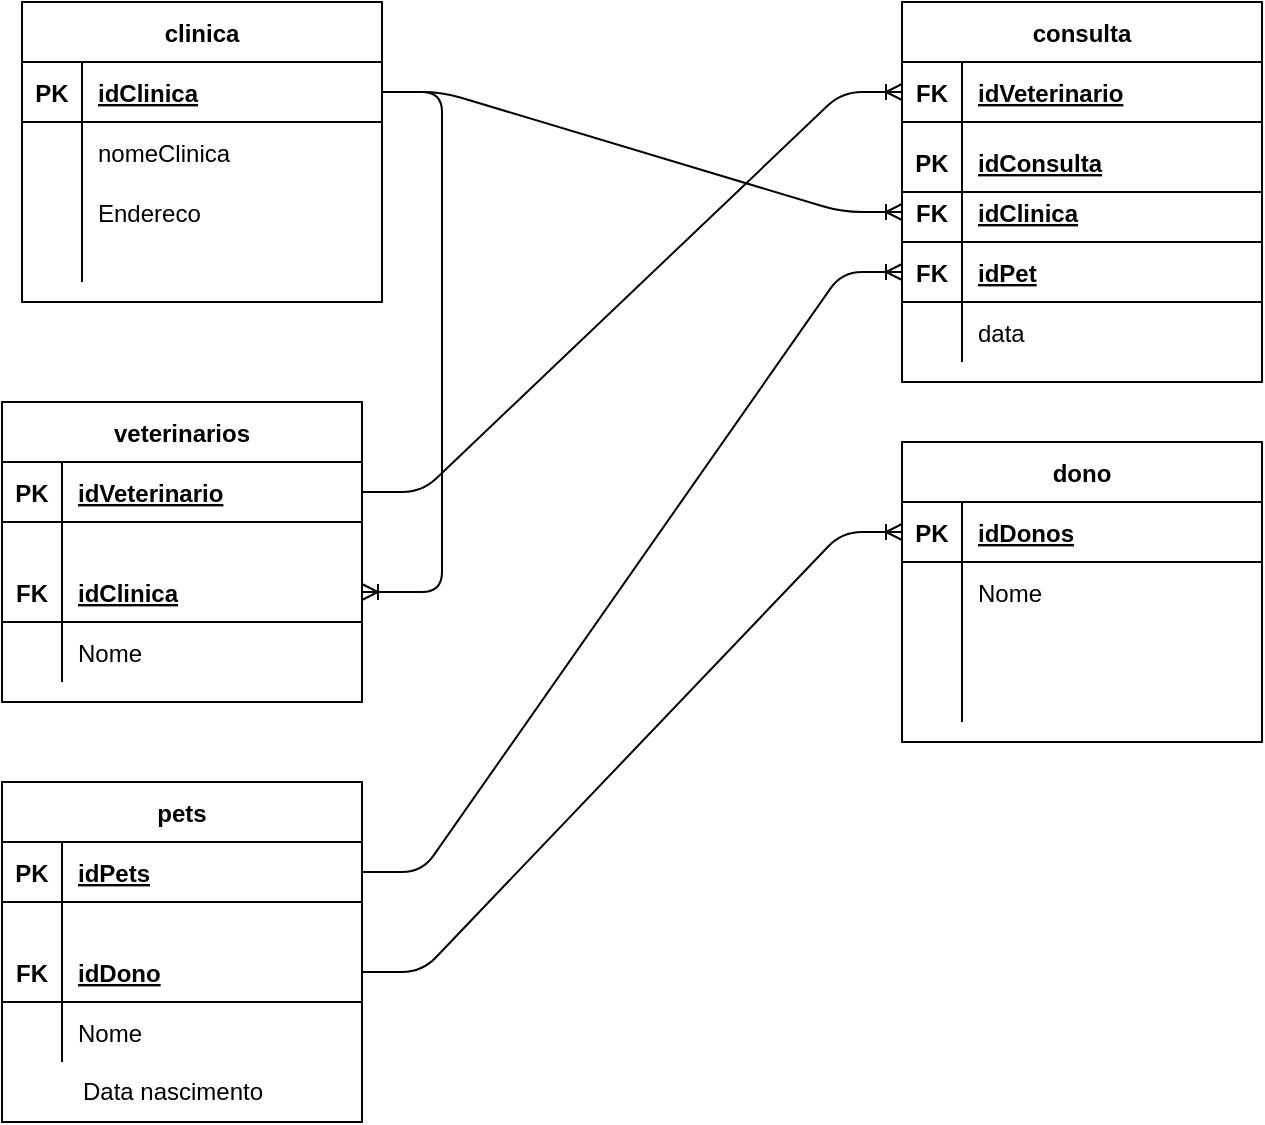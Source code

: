 <mxfile version="14.9.5" type="device" pages="2"><diagram id="HSlUQW1nteKkpOYXp5Pz" name="logico"><mxGraphModel dx="1102" dy="614" grid="1" gridSize="10" guides="1" tooltips="1" connect="1" arrows="1" fold="1" page="1" pageScale="1" pageWidth="827" pageHeight="1169" math="0" shadow="0"><root><mxCell id="0"/><mxCell id="1" parent="0"/><mxCell id="faA8VnbLSO5Hz0K552YK-1" value="clinica" style="shape=table;startSize=30;container=1;collapsible=1;childLayout=tableLayout;fixedRows=1;rowLines=0;fontStyle=1;align=center;resizeLast=1;" vertex="1" parent="1"><mxGeometry x="70" y="50" width="180" height="150" as="geometry"/></mxCell><mxCell id="faA8VnbLSO5Hz0K552YK-2" value="" style="shape=partialRectangle;collapsible=0;dropTarget=0;pointerEvents=0;fillColor=none;top=0;left=0;bottom=1;right=0;points=[[0,0.5],[1,0.5]];portConstraint=eastwest;" vertex="1" parent="faA8VnbLSO5Hz0K552YK-1"><mxGeometry y="30" width="180" height="30" as="geometry"/></mxCell><mxCell id="faA8VnbLSO5Hz0K552YK-3" value="PK" style="shape=partialRectangle;connectable=0;fillColor=none;top=0;left=0;bottom=0;right=0;fontStyle=1;overflow=hidden;" vertex="1" parent="faA8VnbLSO5Hz0K552YK-2"><mxGeometry width="30" height="30" as="geometry"/></mxCell><mxCell id="faA8VnbLSO5Hz0K552YK-4" value="idClinica" style="shape=partialRectangle;connectable=0;fillColor=none;top=0;left=0;bottom=0;right=0;align=left;spacingLeft=6;fontStyle=5;overflow=hidden;" vertex="1" parent="faA8VnbLSO5Hz0K552YK-2"><mxGeometry x="30" width="150" height="30" as="geometry"/></mxCell><mxCell id="faA8VnbLSO5Hz0K552YK-5" value="" style="shape=partialRectangle;collapsible=0;dropTarget=0;pointerEvents=0;fillColor=none;top=0;left=0;bottom=0;right=0;points=[[0,0.5],[1,0.5]];portConstraint=eastwest;" vertex="1" parent="faA8VnbLSO5Hz0K552YK-1"><mxGeometry y="60" width="180" height="30" as="geometry"/></mxCell><mxCell id="faA8VnbLSO5Hz0K552YK-6" value="" style="shape=partialRectangle;connectable=0;fillColor=none;top=0;left=0;bottom=0;right=0;editable=1;overflow=hidden;" vertex="1" parent="faA8VnbLSO5Hz0K552YK-5"><mxGeometry width="30" height="30" as="geometry"/></mxCell><mxCell id="faA8VnbLSO5Hz0K552YK-7" value="nomeClinica" style="shape=partialRectangle;connectable=0;fillColor=none;top=0;left=0;bottom=0;right=0;align=left;spacingLeft=6;overflow=hidden;" vertex="1" parent="faA8VnbLSO5Hz0K552YK-5"><mxGeometry x="30" width="150" height="30" as="geometry"/></mxCell><mxCell id="faA8VnbLSO5Hz0K552YK-8" value="" style="shape=partialRectangle;collapsible=0;dropTarget=0;pointerEvents=0;fillColor=none;top=0;left=0;bottom=0;right=0;points=[[0,0.5],[1,0.5]];portConstraint=eastwest;" vertex="1" parent="faA8VnbLSO5Hz0K552YK-1"><mxGeometry y="90" width="180" height="30" as="geometry"/></mxCell><mxCell id="faA8VnbLSO5Hz0K552YK-9" value="" style="shape=partialRectangle;connectable=0;fillColor=none;top=0;left=0;bottom=0;right=0;editable=1;overflow=hidden;" vertex="1" parent="faA8VnbLSO5Hz0K552YK-8"><mxGeometry width="30" height="30" as="geometry"/></mxCell><mxCell id="faA8VnbLSO5Hz0K552YK-10" value="Endereco" style="shape=partialRectangle;connectable=0;fillColor=none;top=0;left=0;bottom=0;right=0;align=left;spacingLeft=6;overflow=hidden;" vertex="1" parent="faA8VnbLSO5Hz0K552YK-8"><mxGeometry x="30" width="150" height="30" as="geometry"/></mxCell><mxCell id="faA8VnbLSO5Hz0K552YK-11" value="" style="shape=partialRectangle;collapsible=0;dropTarget=0;pointerEvents=0;fillColor=none;top=0;left=0;bottom=0;right=0;points=[[0,0.5],[1,0.5]];portConstraint=eastwest;" vertex="1" parent="faA8VnbLSO5Hz0K552YK-1"><mxGeometry y="120" width="180" height="20" as="geometry"/></mxCell><mxCell id="faA8VnbLSO5Hz0K552YK-12" value="" style="shape=partialRectangle;connectable=0;fillColor=none;top=0;left=0;bottom=0;right=0;editable=1;overflow=hidden;" vertex="1" parent="faA8VnbLSO5Hz0K552YK-11"><mxGeometry width="30" height="20" as="geometry"/></mxCell><mxCell id="faA8VnbLSO5Hz0K552YK-13" value="" style="shape=partialRectangle;connectable=0;fillColor=none;top=0;left=0;bottom=0;right=0;align=left;spacingLeft=6;overflow=hidden;" vertex="1" parent="faA8VnbLSO5Hz0K552YK-11"><mxGeometry x="30" width="150" height="20" as="geometry"/></mxCell><mxCell id="faA8VnbLSO5Hz0K552YK-14" value="veterinarios" style="shape=table;startSize=30;container=1;collapsible=1;childLayout=tableLayout;fixedRows=1;rowLines=0;fontStyle=1;align=center;resizeLast=1;" vertex="1" parent="1"><mxGeometry x="60" y="250" width="180" height="150" as="geometry"/></mxCell><mxCell id="faA8VnbLSO5Hz0K552YK-15" value="" style="shape=partialRectangle;collapsible=0;dropTarget=0;pointerEvents=0;fillColor=none;top=0;left=0;bottom=1;right=0;points=[[0,0.5],[1,0.5]];portConstraint=eastwest;" vertex="1" parent="faA8VnbLSO5Hz0K552YK-14"><mxGeometry y="30" width="180" height="30" as="geometry"/></mxCell><mxCell id="faA8VnbLSO5Hz0K552YK-16" value="PK" style="shape=partialRectangle;connectable=0;fillColor=none;top=0;left=0;bottom=0;right=0;fontStyle=1;overflow=hidden;" vertex="1" parent="faA8VnbLSO5Hz0K552YK-15"><mxGeometry width="30" height="30" as="geometry"/></mxCell><mxCell id="faA8VnbLSO5Hz0K552YK-17" value="idVeterinario" style="shape=partialRectangle;connectable=0;fillColor=none;top=0;left=0;bottom=0;right=0;align=left;spacingLeft=6;fontStyle=5;overflow=hidden;" vertex="1" parent="faA8VnbLSO5Hz0K552YK-15"><mxGeometry x="30" width="150" height="30" as="geometry"/></mxCell><mxCell id="faA8VnbLSO5Hz0K552YK-21" value="" style="shape=partialRectangle;collapsible=0;dropTarget=0;pointerEvents=0;fillColor=none;top=0;left=0;bottom=0;right=0;points=[[0,0.5],[1,0.5]];portConstraint=eastwest;" vertex="1" parent="faA8VnbLSO5Hz0K552YK-14"><mxGeometry y="60" width="180" height="20" as="geometry"/></mxCell><mxCell id="faA8VnbLSO5Hz0K552YK-22" value="" style="shape=partialRectangle;connectable=0;fillColor=none;top=0;left=0;bottom=0;right=0;editable=1;overflow=hidden;" vertex="1" parent="faA8VnbLSO5Hz0K552YK-21"><mxGeometry width="30" height="20" as="geometry"/></mxCell><mxCell id="faA8VnbLSO5Hz0K552YK-23" value="" style="shape=partialRectangle;connectable=0;fillColor=none;top=0;left=0;bottom=0;right=0;align=left;spacingLeft=6;overflow=hidden;" vertex="1" parent="faA8VnbLSO5Hz0K552YK-21"><mxGeometry x="30" width="150" height="20" as="geometry"/></mxCell><mxCell id="faA8VnbLSO5Hz0K552YK-28" value="" style="shape=partialRectangle;collapsible=0;dropTarget=0;pointerEvents=0;fillColor=none;top=0;left=0;bottom=1;right=0;points=[[0,0.5],[1,0.5]];portConstraint=eastwest;" vertex="1" parent="faA8VnbLSO5Hz0K552YK-14"><mxGeometry y="80" width="180" height="30" as="geometry"/></mxCell><mxCell id="faA8VnbLSO5Hz0K552YK-29" value="FK" style="shape=partialRectangle;connectable=0;fillColor=none;top=0;left=0;bottom=0;right=0;fontStyle=1;overflow=hidden;" vertex="1" parent="faA8VnbLSO5Hz0K552YK-28"><mxGeometry width="30" height="30" as="geometry"/></mxCell><mxCell id="faA8VnbLSO5Hz0K552YK-30" value="idClinica" style="shape=partialRectangle;connectable=0;fillColor=none;top=0;left=0;bottom=0;right=0;align=left;spacingLeft=6;fontStyle=5;overflow=hidden;" vertex="1" parent="faA8VnbLSO5Hz0K552YK-28"><mxGeometry x="30" width="150" height="30" as="geometry"/></mxCell><mxCell id="faA8VnbLSO5Hz0K552YK-24" value="" style="shape=partialRectangle;collapsible=0;dropTarget=0;pointerEvents=0;fillColor=none;top=0;left=0;bottom=0;right=0;points=[[0,0.5],[1,0.5]];portConstraint=eastwest;" vertex="1" parent="faA8VnbLSO5Hz0K552YK-14"><mxGeometry y="110" width="180" height="30" as="geometry"/></mxCell><mxCell id="faA8VnbLSO5Hz0K552YK-25" value="" style="shape=partialRectangle;connectable=0;fillColor=none;top=0;left=0;bottom=0;right=0;editable=1;overflow=hidden;" vertex="1" parent="faA8VnbLSO5Hz0K552YK-24"><mxGeometry width="30" height="30" as="geometry"/></mxCell><mxCell id="faA8VnbLSO5Hz0K552YK-26" value="Nome" style="shape=partialRectangle;connectable=0;fillColor=none;top=0;left=0;bottom=0;right=0;align=left;spacingLeft=6;overflow=hidden;" vertex="1" parent="faA8VnbLSO5Hz0K552YK-24"><mxGeometry x="30" width="150" height="30" as="geometry"/></mxCell><mxCell id="faA8VnbLSO5Hz0K552YK-31" value="pets" style="shape=table;startSize=30;container=1;collapsible=1;childLayout=tableLayout;fixedRows=1;rowLines=0;fontStyle=1;align=center;resizeLast=1;" vertex="1" parent="1"><mxGeometry x="60" y="440" width="180" height="170" as="geometry"/></mxCell><mxCell id="faA8VnbLSO5Hz0K552YK-32" value="" style="shape=partialRectangle;collapsible=0;dropTarget=0;pointerEvents=0;fillColor=none;top=0;left=0;bottom=1;right=0;points=[[0,0.5],[1,0.5]];portConstraint=eastwest;" vertex="1" parent="faA8VnbLSO5Hz0K552YK-31"><mxGeometry y="30" width="180" height="30" as="geometry"/></mxCell><mxCell id="faA8VnbLSO5Hz0K552YK-33" value="PK" style="shape=partialRectangle;connectable=0;fillColor=none;top=0;left=0;bottom=0;right=0;fontStyle=1;overflow=hidden;" vertex="1" parent="faA8VnbLSO5Hz0K552YK-32"><mxGeometry width="30" height="30" as="geometry"/></mxCell><mxCell id="faA8VnbLSO5Hz0K552YK-34" value="idPets" style="shape=partialRectangle;connectable=0;fillColor=none;top=0;left=0;bottom=0;right=0;align=left;spacingLeft=6;fontStyle=5;overflow=hidden;" vertex="1" parent="faA8VnbLSO5Hz0K552YK-32"><mxGeometry x="30" width="150" height="30" as="geometry"/></mxCell><mxCell id="faA8VnbLSO5Hz0K552YK-35" value="" style="shape=partialRectangle;collapsible=0;dropTarget=0;pointerEvents=0;fillColor=none;top=0;left=0;bottom=0;right=0;points=[[0,0.5],[1,0.5]];portConstraint=eastwest;" vertex="1" parent="faA8VnbLSO5Hz0K552YK-31"><mxGeometry y="60" width="180" height="20" as="geometry"/></mxCell><mxCell id="faA8VnbLSO5Hz0K552YK-36" value="" style="shape=partialRectangle;connectable=0;fillColor=none;top=0;left=0;bottom=0;right=0;editable=1;overflow=hidden;" vertex="1" parent="faA8VnbLSO5Hz0K552YK-35"><mxGeometry width="30" height="20" as="geometry"/></mxCell><mxCell id="faA8VnbLSO5Hz0K552YK-37" value="" style="shape=partialRectangle;connectable=0;fillColor=none;top=0;left=0;bottom=0;right=0;align=left;spacingLeft=6;overflow=hidden;" vertex="1" parent="faA8VnbLSO5Hz0K552YK-35"><mxGeometry x="30" width="150" height="20" as="geometry"/></mxCell><mxCell id="faA8VnbLSO5Hz0K552YK-38" value="" style="shape=partialRectangle;collapsible=0;dropTarget=0;pointerEvents=0;fillColor=none;top=0;left=0;bottom=1;right=0;points=[[0,0.5],[1,0.5]];portConstraint=eastwest;" vertex="1" parent="faA8VnbLSO5Hz0K552YK-31"><mxGeometry y="80" width="180" height="30" as="geometry"/></mxCell><mxCell id="faA8VnbLSO5Hz0K552YK-39" value="FK" style="shape=partialRectangle;connectable=0;fillColor=none;top=0;left=0;bottom=0;right=0;fontStyle=1;overflow=hidden;" vertex="1" parent="faA8VnbLSO5Hz0K552YK-38"><mxGeometry width="30" height="30" as="geometry"/></mxCell><mxCell id="faA8VnbLSO5Hz0K552YK-40" value="idDono" style="shape=partialRectangle;connectable=0;fillColor=none;top=0;left=0;bottom=0;right=0;align=left;spacingLeft=6;fontStyle=5;overflow=hidden;" vertex="1" parent="faA8VnbLSO5Hz0K552YK-38"><mxGeometry x="30" width="150" height="30" as="geometry"/></mxCell><mxCell id="faA8VnbLSO5Hz0K552YK-41" value="" style="shape=partialRectangle;collapsible=0;dropTarget=0;pointerEvents=0;fillColor=none;top=0;left=0;bottom=0;right=0;points=[[0,0.5],[1,0.5]];portConstraint=eastwest;" vertex="1" parent="faA8VnbLSO5Hz0K552YK-31"><mxGeometry y="110" width="180" height="30" as="geometry"/></mxCell><mxCell id="faA8VnbLSO5Hz0K552YK-42" value="" style="shape=partialRectangle;connectable=0;fillColor=none;top=0;left=0;bottom=0;right=0;editable=1;overflow=hidden;" vertex="1" parent="faA8VnbLSO5Hz0K552YK-41"><mxGeometry width="30" height="30" as="geometry"/></mxCell><mxCell id="faA8VnbLSO5Hz0K552YK-43" value="Nome" style="shape=partialRectangle;connectable=0;fillColor=none;top=0;left=0;bottom=0;right=0;align=left;spacingLeft=6;overflow=hidden;" vertex="1" parent="faA8VnbLSO5Hz0K552YK-41"><mxGeometry x="30" width="150" height="30" as="geometry"/></mxCell><mxCell id="faA8VnbLSO5Hz0K552YK-44" value="Data nascimento" style="text;html=1;align=center;verticalAlign=middle;resizable=0;points=[];autosize=1;strokeColor=none;" vertex="1" parent="1"><mxGeometry x="90" y="585" width="110" height="20" as="geometry"/></mxCell><mxCell id="faA8VnbLSO5Hz0K552YK-45" value="consulta" style="shape=table;startSize=30;container=1;collapsible=1;childLayout=tableLayout;fixedRows=1;rowLines=0;fontStyle=1;align=center;resizeLast=1;" vertex="1" parent="1"><mxGeometry x="510" y="50" width="180" height="190" as="geometry"/></mxCell><mxCell id="faA8VnbLSO5Hz0K552YK-46" value="" style="shape=partialRectangle;collapsible=0;dropTarget=0;pointerEvents=0;fillColor=none;top=0;left=0;bottom=1;right=0;points=[[0,0.5],[1,0.5]];portConstraint=eastwest;" vertex="1" parent="faA8VnbLSO5Hz0K552YK-45"><mxGeometry y="30" width="180" height="30" as="geometry"/></mxCell><mxCell id="faA8VnbLSO5Hz0K552YK-47" value="FK" style="shape=partialRectangle;connectable=0;fillColor=none;top=0;left=0;bottom=0;right=0;fontStyle=1;overflow=hidden;" vertex="1" parent="faA8VnbLSO5Hz0K552YK-46"><mxGeometry width="30" height="30" as="geometry"/></mxCell><mxCell id="faA8VnbLSO5Hz0K552YK-48" value="idVeterinario" style="shape=partialRectangle;connectable=0;fillColor=none;top=0;left=0;bottom=0;right=0;align=left;spacingLeft=6;fontStyle=5;overflow=hidden;" vertex="1" parent="faA8VnbLSO5Hz0K552YK-46"><mxGeometry x="30" width="150" height="30" as="geometry"/></mxCell><mxCell id="faA8VnbLSO5Hz0K552YK-52" value="" style="shape=partialRectangle;collapsible=0;dropTarget=0;pointerEvents=0;fillColor=none;top=0;left=0;bottom=0;right=0;points=[[0,0.5],[1,0.5]];portConstraint=eastwest;" vertex="1" parent="faA8VnbLSO5Hz0K552YK-45"><mxGeometry y="60" width="180" height="30" as="geometry"/></mxCell><mxCell id="faA8VnbLSO5Hz0K552YK-53" value="" style="shape=partialRectangle;connectable=0;fillColor=none;top=0;left=0;bottom=0;right=0;editable=1;overflow=hidden;" vertex="1" parent="faA8VnbLSO5Hz0K552YK-52"><mxGeometry width="30" height="30" as="geometry"/></mxCell><mxCell id="faA8VnbLSO5Hz0K552YK-54" value="" style="shape=partialRectangle;connectable=0;fillColor=none;top=0;left=0;bottom=0;right=0;align=left;spacingLeft=6;overflow=hidden;" vertex="1" parent="faA8VnbLSO5Hz0K552YK-52"><mxGeometry x="30" width="150" height="30" as="geometry"/></mxCell><mxCell id="faA8VnbLSO5Hz0K552YK-59" value="" style="shape=partialRectangle;collapsible=0;dropTarget=0;pointerEvents=0;fillColor=none;top=0;left=0;bottom=1;right=0;points=[[0,0.5],[1,0.5]];portConstraint=eastwest;" vertex="1" parent="faA8VnbLSO5Hz0K552YK-45"><mxGeometry y="90" width="180" height="30" as="geometry"/></mxCell><mxCell id="faA8VnbLSO5Hz0K552YK-60" value="FK" style="shape=partialRectangle;connectable=0;fillColor=none;top=0;left=0;bottom=0;right=0;fontStyle=1;overflow=hidden;" vertex="1" parent="faA8VnbLSO5Hz0K552YK-59"><mxGeometry width="30" height="30" as="geometry"/></mxCell><mxCell id="faA8VnbLSO5Hz0K552YK-61" value="idClinica" style="shape=partialRectangle;connectable=0;fillColor=none;top=0;left=0;bottom=0;right=0;align=left;spacingLeft=6;fontStyle=5;overflow=hidden;" vertex="1" parent="faA8VnbLSO5Hz0K552YK-59"><mxGeometry x="30" width="150" height="30" as="geometry"/></mxCell><mxCell id="faA8VnbLSO5Hz0K552YK-66" value="" style="shape=partialRectangle;collapsible=0;dropTarget=0;pointerEvents=0;fillColor=none;top=0;left=0;bottom=1;right=0;points=[[0,0.5],[1,0.5]];portConstraint=eastwest;" vertex="1" parent="faA8VnbLSO5Hz0K552YK-45"><mxGeometry y="120" width="180" height="30" as="geometry"/></mxCell><mxCell id="faA8VnbLSO5Hz0K552YK-67" value="FK" style="shape=partialRectangle;connectable=0;fillColor=none;top=0;left=0;bottom=0;right=0;fontStyle=1;overflow=hidden;" vertex="1" parent="faA8VnbLSO5Hz0K552YK-66"><mxGeometry width="30" height="30" as="geometry"/></mxCell><mxCell id="faA8VnbLSO5Hz0K552YK-68" value="idPet" style="shape=partialRectangle;connectable=0;fillColor=none;top=0;left=0;bottom=0;right=0;align=left;spacingLeft=6;fontStyle=5;overflow=hidden;" vertex="1" parent="faA8VnbLSO5Hz0K552YK-66"><mxGeometry x="30" width="150" height="30" as="geometry"/></mxCell><mxCell id="faA8VnbLSO5Hz0K552YK-55" value="" style="shape=partialRectangle;collapsible=0;dropTarget=0;pointerEvents=0;fillColor=none;top=0;left=0;bottom=0;right=0;points=[[0,0.5],[1,0.5]];portConstraint=eastwest;" vertex="1" parent="faA8VnbLSO5Hz0K552YK-45"><mxGeometry y="150" width="180" height="30" as="geometry"/></mxCell><mxCell id="faA8VnbLSO5Hz0K552YK-56" value="" style="shape=partialRectangle;connectable=0;fillColor=none;top=0;left=0;bottom=0;right=0;editable=1;overflow=hidden;" vertex="1" parent="faA8VnbLSO5Hz0K552YK-55"><mxGeometry width="30" height="30" as="geometry"/></mxCell><mxCell id="faA8VnbLSO5Hz0K552YK-57" value="data" style="shape=partialRectangle;connectable=0;fillColor=none;top=0;left=0;bottom=0;right=0;align=left;spacingLeft=6;overflow=hidden;" vertex="1" parent="faA8VnbLSO5Hz0K552YK-55"><mxGeometry x="30" width="150" height="30" as="geometry"/></mxCell><mxCell id="faA8VnbLSO5Hz0K552YK-62" value="" style="shape=table;startSize=0;container=1;collapsible=1;childLayout=tableLayout;fixedRows=1;rowLines=0;fontStyle=0;align=center;resizeLast=1;strokeColor=none;fillColor=none;" vertex="1" parent="1"><mxGeometry x="510" y="115" width="180" height="30" as="geometry"/></mxCell><mxCell id="faA8VnbLSO5Hz0K552YK-63" value="" style="shape=partialRectangle;collapsible=0;dropTarget=0;pointerEvents=0;fillColor=none;top=0;left=0;bottom=1;right=0;points=[[0,0.5],[1,0.5]];portConstraint=eastwest;" vertex="1" parent="faA8VnbLSO5Hz0K552YK-62"><mxGeometry width="180" height="30" as="geometry"/></mxCell><mxCell id="faA8VnbLSO5Hz0K552YK-64" value="PK" style="shape=partialRectangle;connectable=0;fillColor=none;top=0;left=0;bottom=0;right=0;fontStyle=1;overflow=hidden;" vertex="1" parent="faA8VnbLSO5Hz0K552YK-63"><mxGeometry width="30" height="30" as="geometry"/></mxCell><mxCell id="faA8VnbLSO5Hz0K552YK-65" value="idConsulta" style="shape=partialRectangle;connectable=0;fillColor=none;top=0;left=0;bottom=0;right=0;align=left;spacingLeft=6;fontStyle=5;overflow=hidden;" vertex="1" parent="faA8VnbLSO5Hz0K552YK-63"><mxGeometry x="30" width="150" height="30" as="geometry"/></mxCell><mxCell id="faA8VnbLSO5Hz0K552YK-69" value="dono" style="shape=table;startSize=30;container=1;collapsible=1;childLayout=tableLayout;fixedRows=1;rowLines=0;fontStyle=1;align=center;resizeLast=1;" vertex="1" parent="1"><mxGeometry x="510" y="270" width="180" height="150" as="geometry"/></mxCell><mxCell id="faA8VnbLSO5Hz0K552YK-70" value="" style="shape=partialRectangle;collapsible=0;dropTarget=0;pointerEvents=0;fillColor=none;top=0;left=0;bottom=1;right=0;points=[[0,0.5],[1,0.5]];portConstraint=eastwest;" vertex="1" parent="faA8VnbLSO5Hz0K552YK-69"><mxGeometry y="30" width="180" height="30" as="geometry"/></mxCell><mxCell id="faA8VnbLSO5Hz0K552YK-71" value="PK" style="shape=partialRectangle;connectable=0;fillColor=none;top=0;left=0;bottom=0;right=0;fontStyle=1;overflow=hidden;" vertex="1" parent="faA8VnbLSO5Hz0K552YK-70"><mxGeometry width="30" height="30" as="geometry"/></mxCell><mxCell id="faA8VnbLSO5Hz0K552YK-72" value="idDonos" style="shape=partialRectangle;connectable=0;fillColor=none;top=0;left=0;bottom=0;right=0;align=left;spacingLeft=6;fontStyle=5;overflow=hidden;" vertex="1" parent="faA8VnbLSO5Hz0K552YK-70"><mxGeometry x="30" width="150" height="30" as="geometry"/></mxCell><mxCell id="faA8VnbLSO5Hz0K552YK-73" value="" style="shape=partialRectangle;collapsible=0;dropTarget=0;pointerEvents=0;fillColor=none;top=0;left=0;bottom=0;right=0;points=[[0,0.5],[1,0.5]];portConstraint=eastwest;" vertex="1" parent="faA8VnbLSO5Hz0K552YK-69"><mxGeometry y="60" width="180" height="30" as="geometry"/></mxCell><mxCell id="faA8VnbLSO5Hz0K552YK-74" value="" style="shape=partialRectangle;connectable=0;fillColor=none;top=0;left=0;bottom=0;right=0;editable=1;overflow=hidden;" vertex="1" parent="faA8VnbLSO5Hz0K552YK-73"><mxGeometry width="30" height="30" as="geometry"/></mxCell><mxCell id="faA8VnbLSO5Hz0K552YK-75" value="Nome" style="shape=partialRectangle;connectable=0;fillColor=none;top=0;left=0;bottom=0;right=0;align=left;spacingLeft=6;overflow=hidden;" vertex="1" parent="faA8VnbLSO5Hz0K552YK-73"><mxGeometry x="30" width="150" height="30" as="geometry"/></mxCell><mxCell id="faA8VnbLSO5Hz0K552YK-76" value="" style="shape=partialRectangle;collapsible=0;dropTarget=0;pointerEvents=0;fillColor=none;top=0;left=0;bottom=0;right=0;points=[[0,0.5],[1,0.5]];portConstraint=eastwest;" vertex="1" parent="faA8VnbLSO5Hz0K552YK-69"><mxGeometry y="90" width="180" height="20" as="geometry"/></mxCell><mxCell id="faA8VnbLSO5Hz0K552YK-77" value="" style="shape=partialRectangle;connectable=0;fillColor=none;top=0;left=0;bottom=0;right=0;editable=1;overflow=hidden;" vertex="1" parent="faA8VnbLSO5Hz0K552YK-76"><mxGeometry width="30" height="20" as="geometry"/></mxCell><mxCell id="faA8VnbLSO5Hz0K552YK-78" value="" style="shape=partialRectangle;connectable=0;fillColor=none;top=0;left=0;bottom=0;right=0;align=left;spacingLeft=6;overflow=hidden;" vertex="1" parent="faA8VnbLSO5Hz0K552YK-76"><mxGeometry x="30" width="150" height="20" as="geometry"/></mxCell><mxCell id="faA8VnbLSO5Hz0K552YK-79" value="" style="shape=partialRectangle;collapsible=0;dropTarget=0;pointerEvents=0;fillColor=none;top=0;left=0;bottom=0;right=0;points=[[0,0.5],[1,0.5]];portConstraint=eastwest;" vertex="1" parent="faA8VnbLSO5Hz0K552YK-69"><mxGeometry y="110" width="180" height="30" as="geometry"/></mxCell><mxCell id="faA8VnbLSO5Hz0K552YK-80" value="" style="shape=partialRectangle;connectable=0;fillColor=none;top=0;left=0;bottom=0;right=0;editable=1;overflow=hidden;" vertex="1" parent="faA8VnbLSO5Hz0K552YK-79"><mxGeometry width="30" height="30" as="geometry"/></mxCell><mxCell id="faA8VnbLSO5Hz0K552YK-81" value="" style="shape=partialRectangle;connectable=0;fillColor=none;top=0;left=0;bottom=0;right=0;align=left;spacingLeft=6;overflow=hidden;" vertex="1" parent="faA8VnbLSO5Hz0K552YK-79"><mxGeometry x="30" width="150" height="30" as="geometry"/></mxCell><mxCell id="faA8VnbLSO5Hz0K552YK-82" value="" style="edgeStyle=entityRelationEdgeStyle;fontSize=12;html=1;endArrow=ERoneToMany;" edge="1" parent="1" source="faA8VnbLSO5Hz0K552YK-2" target="faA8VnbLSO5Hz0K552YK-28"><mxGeometry width="100" height="100" relative="1" as="geometry"><mxPoint x="330" y="180" as="sourcePoint"/><mxPoint x="430" y="80" as="targetPoint"/></mxGeometry></mxCell><mxCell id="faA8VnbLSO5Hz0K552YK-83" value="" style="edgeStyle=entityRelationEdgeStyle;fontSize=12;html=1;endArrow=ERoneToMany;" edge="1" parent="1" source="faA8VnbLSO5Hz0K552YK-2" target="faA8VnbLSO5Hz0K552YK-59"><mxGeometry width="100" height="100" relative="1" as="geometry"><mxPoint x="360" y="370" as="sourcePoint"/><mxPoint x="460" y="270" as="targetPoint"/></mxGeometry></mxCell><mxCell id="faA8VnbLSO5Hz0K552YK-84" value="" style="edgeStyle=entityRelationEdgeStyle;fontSize=12;html=1;endArrow=ERoneToMany;" edge="1" parent="1" source="faA8VnbLSO5Hz0K552YK-15" target="faA8VnbLSO5Hz0K552YK-46"><mxGeometry width="100" height="100" relative="1" as="geometry"><mxPoint x="360" y="370" as="sourcePoint"/><mxPoint x="460" y="270" as="targetPoint"/></mxGeometry></mxCell><mxCell id="faA8VnbLSO5Hz0K552YK-85" value="" style="edgeStyle=entityRelationEdgeStyle;fontSize=12;html=1;endArrow=ERoneToMany;" edge="1" parent="1" source="faA8VnbLSO5Hz0K552YK-32" target="faA8VnbLSO5Hz0K552YK-66"><mxGeometry width="100" height="100" relative="1" as="geometry"><mxPoint x="360" y="370" as="sourcePoint"/><mxPoint x="460" y="270" as="targetPoint"/></mxGeometry></mxCell><mxCell id="faA8VnbLSO5Hz0K552YK-86" value="" style="edgeStyle=entityRelationEdgeStyle;fontSize=12;html=1;endArrow=ERoneToMany;" edge="1" parent="1" source="faA8VnbLSO5Hz0K552YK-38" target="faA8VnbLSO5Hz0K552YK-70"><mxGeometry width="100" height="100" relative="1" as="geometry"><mxPoint x="360" y="370" as="sourcePoint"/><mxPoint x="460" y="270" as="targetPoint"/></mxGeometry></mxCell></root></mxGraphModel></diagram><diagram id="tmUWyAWo7LZSxD9LiMis" name="conceitual"><mxGraphModel dx="1102" dy="614" grid="1" gridSize="10" guides="1" tooltips="1" connect="1" arrows="1" fold="1" page="1" pageScale="1" pageWidth="827" pageHeight="1169" math="0" shadow="0"><root><mxCell id="ByhBsr5klqexBBed4Ags-0"/><mxCell id="ByhBsr5klqexBBed4Ags-1" parent="ByhBsr5klqexBBed4Ags-0"/><mxCell id="ByhBsr5klqexBBed4Ags-7" value="" style="edgeStyle=orthogonalEdgeStyle;rounded=0;orthogonalLoop=1;jettySize=auto;html=1;" edge="1" parent="ByhBsr5klqexBBed4Ags-1" source="ByhBsr5klqexBBed4Ags-2" target="ByhBsr5klqexBBed4Ags-3"><mxGeometry relative="1" as="geometry"/></mxCell><mxCell id="ByhBsr5klqexBBed4Ags-2" value="clinica" style="rounded=0;whiteSpace=wrap;html=1;" vertex="1" parent="ByhBsr5klqexBBed4Ags-1"><mxGeometry x="60" y="40" width="120" height="60" as="geometry"/></mxCell><mxCell id="ByhBsr5klqexBBed4Ags-8" value="" style="edgeStyle=orthogonalEdgeStyle;rounded=0;orthogonalLoop=1;jettySize=auto;html=1;" edge="1" parent="ByhBsr5klqexBBed4Ags-1" source="ByhBsr5klqexBBed4Ags-3" target="ByhBsr5klqexBBed4Ags-4"><mxGeometry relative="1" as="geometry"/></mxCell><mxCell id="ByhBsr5klqexBBed4Ags-3" value="possui" style="shape=rhombus;perimeter=rhombusPerimeter;whiteSpace=wrap;html=1;align=center;" vertex="1" parent="ByhBsr5klqexBBed4Ags-1"><mxGeometry x="220" y="40" width="120" height="60" as="geometry"/></mxCell><mxCell id="ByhBsr5klqexBBed4Ags-9" value="" style="edgeStyle=orthogonalEdgeStyle;rounded=0;orthogonalLoop=1;jettySize=auto;html=1;" edge="1" parent="ByhBsr5klqexBBed4Ags-1" source="ByhBsr5klqexBBed4Ags-4" target="ByhBsr5klqexBBed4Ags-5"><mxGeometry relative="1" as="geometry"/></mxCell><mxCell id="ByhBsr5klqexBBed4Ags-4" value="veterinario" style="rounded=0;whiteSpace=wrap;html=1;" vertex="1" parent="ByhBsr5klqexBBed4Ags-1"><mxGeometry x="390" y="40" width="120" height="60" as="geometry"/></mxCell><mxCell id="ByhBsr5klqexBBed4Ags-10" value="" style="edgeStyle=orthogonalEdgeStyle;rounded=0;orthogonalLoop=1;jettySize=auto;html=1;" edge="1" parent="ByhBsr5klqexBBed4Ags-1" source="ByhBsr5klqexBBed4Ags-5" target="ByhBsr5klqexBBed4Ags-6"><mxGeometry relative="1" as="geometry"/></mxCell><mxCell id="ByhBsr5klqexBBed4Ags-5" value="possui" style="shape=rhombus;perimeter=rhombusPerimeter;whiteSpace=wrap;html=1;align=center;" vertex="1" parent="ByhBsr5klqexBBed4Ags-1"><mxGeometry x="540" y="40" width="120" height="60" as="geometry"/></mxCell><mxCell id="ByhBsr5klqexBBed4Ags-18" style="edgeStyle=orthogonalEdgeStyle;rounded=0;orthogonalLoop=1;jettySize=auto;html=1;entryX=1;entryY=0.5;entryDx=0;entryDy=0;exitX=0.583;exitY=1.017;exitDx=0;exitDy=0;exitPerimeter=0;" edge="1" parent="ByhBsr5klqexBBed4Ags-1" source="ByhBsr5klqexBBed4Ags-6" target="ByhBsr5klqexBBed4Ags-11"><mxGeometry relative="1" as="geometry"><mxPoint x="710" y="440" as="sourcePoint"/></mxGeometry></mxCell><mxCell id="ByhBsr5klqexBBed4Ags-6" value="atendimento" style="rounded=0;whiteSpace=wrap;html=1;" vertex="1" parent="ByhBsr5klqexBBed4Ags-1"><mxGeometry x="690" y="40" width="120" height="60" as="geometry"/></mxCell><mxCell id="ByhBsr5klqexBBed4Ags-19" value="" style="edgeStyle=orthogonalEdgeStyle;rounded=0;orthogonalLoop=1;jettySize=auto;html=1;" edge="1" parent="ByhBsr5klqexBBed4Ags-1" source="ByhBsr5klqexBBed4Ags-11" target="ByhBsr5klqexBBed4Ags-12"><mxGeometry relative="1" as="geometry"/></mxCell><mxCell id="ByhBsr5klqexBBed4Ags-11" value="possui" style="shape=rhombus;perimeter=rhombusPerimeter;whiteSpace=wrap;html=1;align=center;" vertex="1" parent="ByhBsr5klqexBBed4Ags-1"><mxGeometry x="540" y="260" width="120" height="60" as="geometry"/></mxCell><mxCell id="ByhBsr5klqexBBed4Ags-20" value="" style="edgeStyle=orthogonalEdgeStyle;rounded=0;orthogonalLoop=1;jettySize=auto;html=1;" edge="1" parent="ByhBsr5klqexBBed4Ags-1" source="ByhBsr5klqexBBed4Ags-12" target="ByhBsr5klqexBBed4Ags-14"><mxGeometry relative="1" as="geometry"/></mxCell><mxCell id="ByhBsr5klqexBBed4Ags-24" value="" style="edgeStyle=orthogonalEdgeStyle;rounded=0;orthogonalLoop=1;jettySize=auto;html=1;" edge="1" parent="ByhBsr5klqexBBed4Ags-1" source="ByhBsr5klqexBBed4Ags-12" target="ByhBsr5klqexBBed4Ags-22"><mxGeometry relative="1" as="geometry"/></mxCell><mxCell id="ByhBsr5klqexBBed4Ags-12" value="pet" style="rounded=0;whiteSpace=wrap;html=1;" vertex="1" parent="ByhBsr5klqexBBed4Ags-1"><mxGeometry x="360" y="260" width="120" height="60" as="geometry"/></mxCell><mxCell id="ByhBsr5klqexBBed4Ags-13" value="dono" style="rounded=0;whiteSpace=wrap;html=1;" vertex="1" parent="ByhBsr5klqexBBed4Ags-1"><mxGeometry x="30" y="260" width="120" height="60" as="geometry"/></mxCell><mxCell id="ByhBsr5klqexBBed4Ags-21" value="" style="edgeStyle=orthogonalEdgeStyle;rounded=0;orthogonalLoop=1;jettySize=auto;html=1;" edge="1" parent="ByhBsr5klqexBBed4Ags-1" source="ByhBsr5klqexBBed4Ags-14" target="ByhBsr5klqexBBed4Ags-13"><mxGeometry relative="1" as="geometry"/></mxCell><mxCell id="ByhBsr5klqexBBed4Ags-14" value="possui" style="shape=rhombus;perimeter=rhombusPerimeter;whiteSpace=wrap;html=1;align=center;" vertex="1" parent="ByhBsr5klqexBBed4Ags-1"><mxGeometry x="190" y="260" width="120" height="60" as="geometry"/></mxCell><mxCell id="ByhBsr5klqexBBed4Ags-25" value="" style="edgeStyle=orthogonalEdgeStyle;rounded=0;orthogonalLoop=1;jettySize=auto;html=1;" edge="1" parent="ByhBsr5klqexBBed4Ags-1" source="ByhBsr5klqexBBed4Ags-22" target="ByhBsr5klqexBBed4Ags-23"><mxGeometry relative="1" as="geometry"/></mxCell><mxCell id="ByhBsr5klqexBBed4Ags-22" value="possui" style="shape=rhombus;perimeter=rhombusPerimeter;whiteSpace=wrap;html=1;align=center;" vertex="1" parent="ByhBsr5klqexBBed4Ags-1"><mxGeometry x="360" y="380" width="120" height="60" as="geometry"/></mxCell><mxCell id="ByhBsr5klqexBBed4Ags-28" value="" style="edgeStyle=orthogonalEdgeStyle;rounded=0;orthogonalLoop=1;jettySize=auto;html=1;" edge="1" parent="ByhBsr5klqexBBed4Ags-1" source="ByhBsr5klqexBBed4Ags-23" target="ByhBsr5klqexBBed4Ags-26"><mxGeometry relative="1" as="geometry"/></mxCell><mxCell id="ByhBsr5klqexBBed4Ags-23" value="raça" style="rounded=0;whiteSpace=wrap;html=1;" vertex="1" parent="ByhBsr5klqexBBed4Ags-1"><mxGeometry x="360" y="490" width="120" height="60" as="geometry"/></mxCell><mxCell id="ByhBsr5klqexBBed4Ags-29" value="" style="edgeStyle=orthogonalEdgeStyle;rounded=0;orthogonalLoop=1;jettySize=auto;html=1;" edge="1" parent="ByhBsr5klqexBBed4Ags-1" source="ByhBsr5klqexBBed4Ags-26" target="ByhBsr5klqexBBed4Ags-27"><mxGeometry relative="1" as="geometry"/></mxCell><mxCell id="ByhBsr5klqexBBed4Ags-26" value="possui" style="shape=rhombus;perimeter=rhombusPerimeter;whiteSpace=wrap;html=1;align=center;" vertex="1" parent="ByhBsr5klqexBBed4Ags-1"><mxGeometry x="190" y="490" width="120" height="60" as="geometry"/></mxCell><mxCell id="ByhBsr5klqexBBed4Ags-27" value="tipoDoPet" style="rounded=0;whiteSpace=wrap;html=1;" vertex="1" parent="ByhBsr5klqexBBed4Ags-1"><mxGeometry x="30" y="490" width="120" height="60" as="geometry"/></mxCell><mxCell id="ByhBsr5klqexBBed4Ags-30" value="1" style="text;html=1;strokeColor=none;fillColor=none;align=center;verticalAlign=middle;whiteSpace=wrap;rounded=0;" vertex="1" parent="ByhBsr5klqexBBed4Ags-1"><mxGeometry x="170" y="40" width="40" height="20" as="geometry"/></mxCell><mxCell id="ByhBsr5klqexBBed4Ags-31" value="N" style="text;html=1;strokeColor=none;fillColor=none;align=center;verticalAlign=middle;whiteSpace=wrap;rounded=0;" vertex="1" parent="ByhBsr5klqexBBed4Ags-1"><mxGeometry x="350" y="40" width="40" height="20" as="geometry"/></mxCell><mxCell id="ByhBsr5klqexBBed4Ags-32" value="1" style="text;html=1;strokeColor=none;fillColor=none;align=center;verticalAlign=middle;whiteSpace=wrap;rounded=0;" vertex="1" parent="ByhBsr5klqexBBed4Ags-1"><mxGeometry x="510" y="40" width="40" height="20" as="geometry"/></mxCell><mxCell id="ByhBsr5klqexBBed4Ags-33" value="N" style="text;html=1;strokeColor=none;fillColor=none;align=center;verticalAlign=middle;whiteSpace=wrap;rounded=0;" vertex="1" parent="ByhBsr5klqexBBed4Ags-1"><mxGeometry x="660" y="40" width="40" height="20" as="geometry"/></mxCell><mxCell id="ByhBsr5klqexBBed4Ags-34" value="N" style="text;html=1;strokeColor=none;fillColor=none;align=center;verticalAlign=middle;whiteSpace=wrap;rounded=0;" vertex="1" parent="ByhBsr5klqexBBed4Ags-1"><mxGeometry x="720" y="100" width="40" height="20" as="geometry"/></mxCell><mxCell id="ByhBsr5klqexBBed4Ags-35" value="1" style="text;html=1;strokeColor=none;fillColor=none;align=center;verticalAlign=middle;whiteSpace=wrap;rounded=0;" vertex="1" parent="ByhBsr5klqexBBed4Ags-1"><mxGeometry x="480" y="260" width="40" height="20" as="geometry"/></mxCell><mxCell id="ByhBsr5klqexBBed4Ags-37" value="N" style="text;html=1;strokeColor=none;fillColor=none;align=center;verticalAlign=middle;whiteSpace=wrap;rounded=0;" vertex="1" parent="ByhBsr5klqexBBed4Ags-1"><mxGeometry x="320" y="260" width="40" height="20" as="geometry"/></mxCell><mxCell id="ByhBsr5klqexBBed4Ags-38" value="1" style="text;html=1;strokeColor=none;fillColor=none;align=center;verticalAlign=middle;whiteSpace=wrap;rounded=0;" vertex="1" parent="ByhBsr5klqexBBed4Ags-1"><mxGeometry x="150" y="260" width="40" height="20" as="geometry"/></mxCell><mxCell id="ByhBsr5klqexBBed4Ags-39" value="1" style="text;html=1;strokeColor=none;fillColor=none;align=center;verticalAlign=middle;whiteSpace=wrap;rounded=0;" vertex="1" parent="ByhBsr5klqexBBed4Ags-1"><mxGeometry x="430" y="470" width="40" height="20" as="geometry"/></mxCell><mxCell id="ByhBsr5klqexBBed4Ags-40" value="N" style="text;html=1;strokeColor=none;fillColor=none;align=center;verticalAlign=middle;whiteSpace=wrap;rounded=0;" vertex="1" parent="ByhBsr5klqexBBed4Ags-1"><mxGeometry x="330" y="500" width="40" height="20" as="geometry"/></mxCell><mxCell id="ByhBsr5klqexBBed4Ags-41" value="1" style="text;html=1;strokeColor=none;fillColor=none;align=center;verticalAlign=middle;whiteSpace=wrap;rounded=0;" vertex="1" parent="ByhBsr5klqexBBed4Ags-1"><mxGeometry x="150" y="490" width="40" height="20" as="geometry"/></mxCell></root></mxGraphModel></diagram></mxfile>